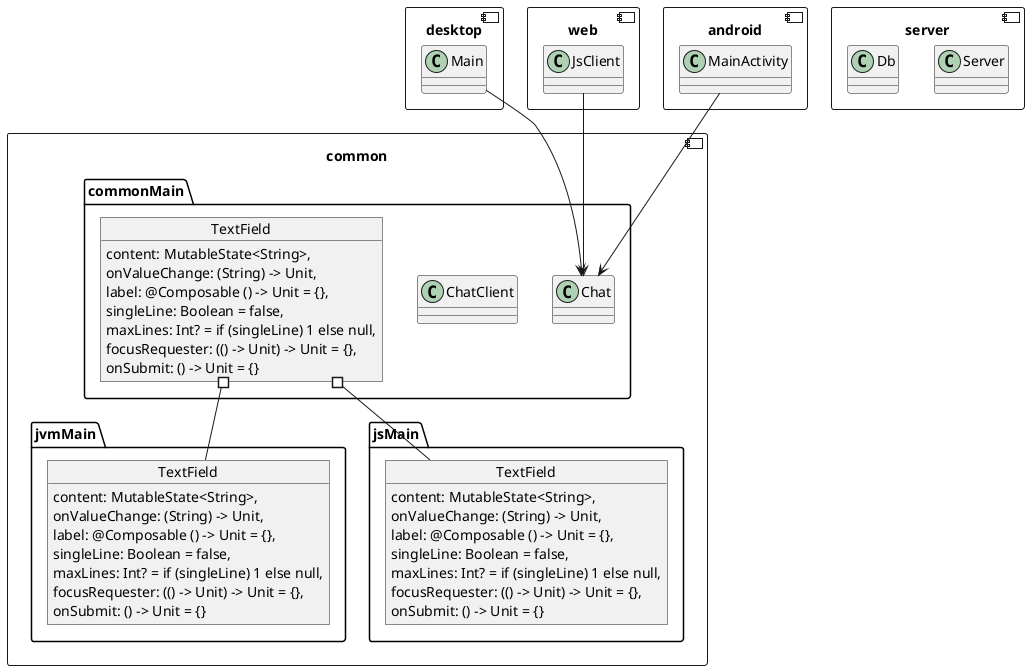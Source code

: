 @startuml
'https://plantuml.com/class-diagram

component common {

    package jvmMain {
        object "TextField" as JvmTextField {
            content: MutableState<String>,
            onValueChange: (String) -> Unit,
            label: @Composable () -> Unit = {},
            singleLine: Boolean = false,
            maxLines: Int? = if (singleLine) 1 else null,
            focusRequester: (() -> Unit) -> Unit = {},
            onSubmit: () -> Unit = {}
        }
    }
    package jsMain {
        object "TextField" as JsTextField {
            content: MutableState<String>,
            onValueChange: (String) -> Unit,
            label: @Composable () -> Unit = {},
            singleLine: Boolean = false,
            maxLines: Int? = if (singleLine) 1 else null,
            focusRequester: (() -> Unit) -> Unit = {},
            onSubmit: () -> Unit = {}
        }
    }

    package commonMain {

        class Chat {

        }

        class ChatClient {

        }

        object "TextField" as CommonTextField {
            content: MutableState<String>,
            onValueChange: (String) -> Unit,
            label: @Composable () -> Unit = {},
            singleLine: Boolean = false,
            maxLines: Int? = if (singleLine) 1 else null,
            focusRequester: (() -> Unit) -> Unit = {},
            onSubmit: () -> Unit = {}
        }
    }

    CommonTextField #-- JvmTextField
    CommonTextField #-- JsTextField
}

component desktop {
    class Main
    Main --> Chat
}

component server {
    class Server
    class Db
}

component web {
    class JsClient
    JsClient --> Chat
}

component android {
    class MainActivity
    MainActivity --> Chat
}

@enduml